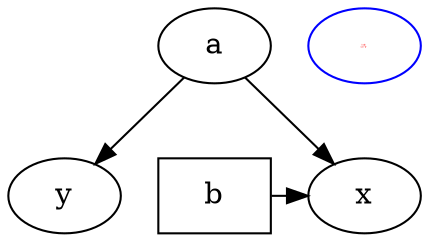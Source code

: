digraph test32769 {
       a -> {x y};
       b [shape=box];
       c [label="hello\nworld",color=blue,fontsize=0,
            fontname="Palatino-Italic",fontcolor=red];
       b -> x;
       {rank=same; b x}
}

